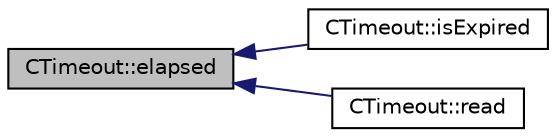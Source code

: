 digraph "CTimeout::elapsed"
{
  edge [fontname="Helvetica",fontsize="10",labelfontname="Helvetica",labelfontsize="10"];
  node [fontname="Helvetica",fontsize="10",shape=record];
  rankdir="LR";
  Node1 [label="CTimeout::elapsed",height=0.2,width=0.4,color="black", fillcolor="grey75", style="filled" fontcolor="black"];
  Node1 -> Node2 [dir="back",color="midnightblue",fontsize="10",style="solid",fontname="Helvetica"];
  Node2 [label="CTimeout::isExpired",height=0.2,width=0.4,color="black", fillcolor="white", style="filled",URL="$d5/d5b/class_c_timeout.html#a3841c7c53689d2ef8559a6c5e402aa5b"];
  Node1 -> Node3 [dir="back",color="midnightblue",fontsize="10",style="solid",fontname="Helvetica"];
  Node3 [label="CTimeout::read",height=0.2,width=0.4,color="black", fillcolor="white", style="filled",URL="$d5/d5b/class_c_timeout.html#a8af3a09c9ed9172b37e930d05865cfac"];
}
